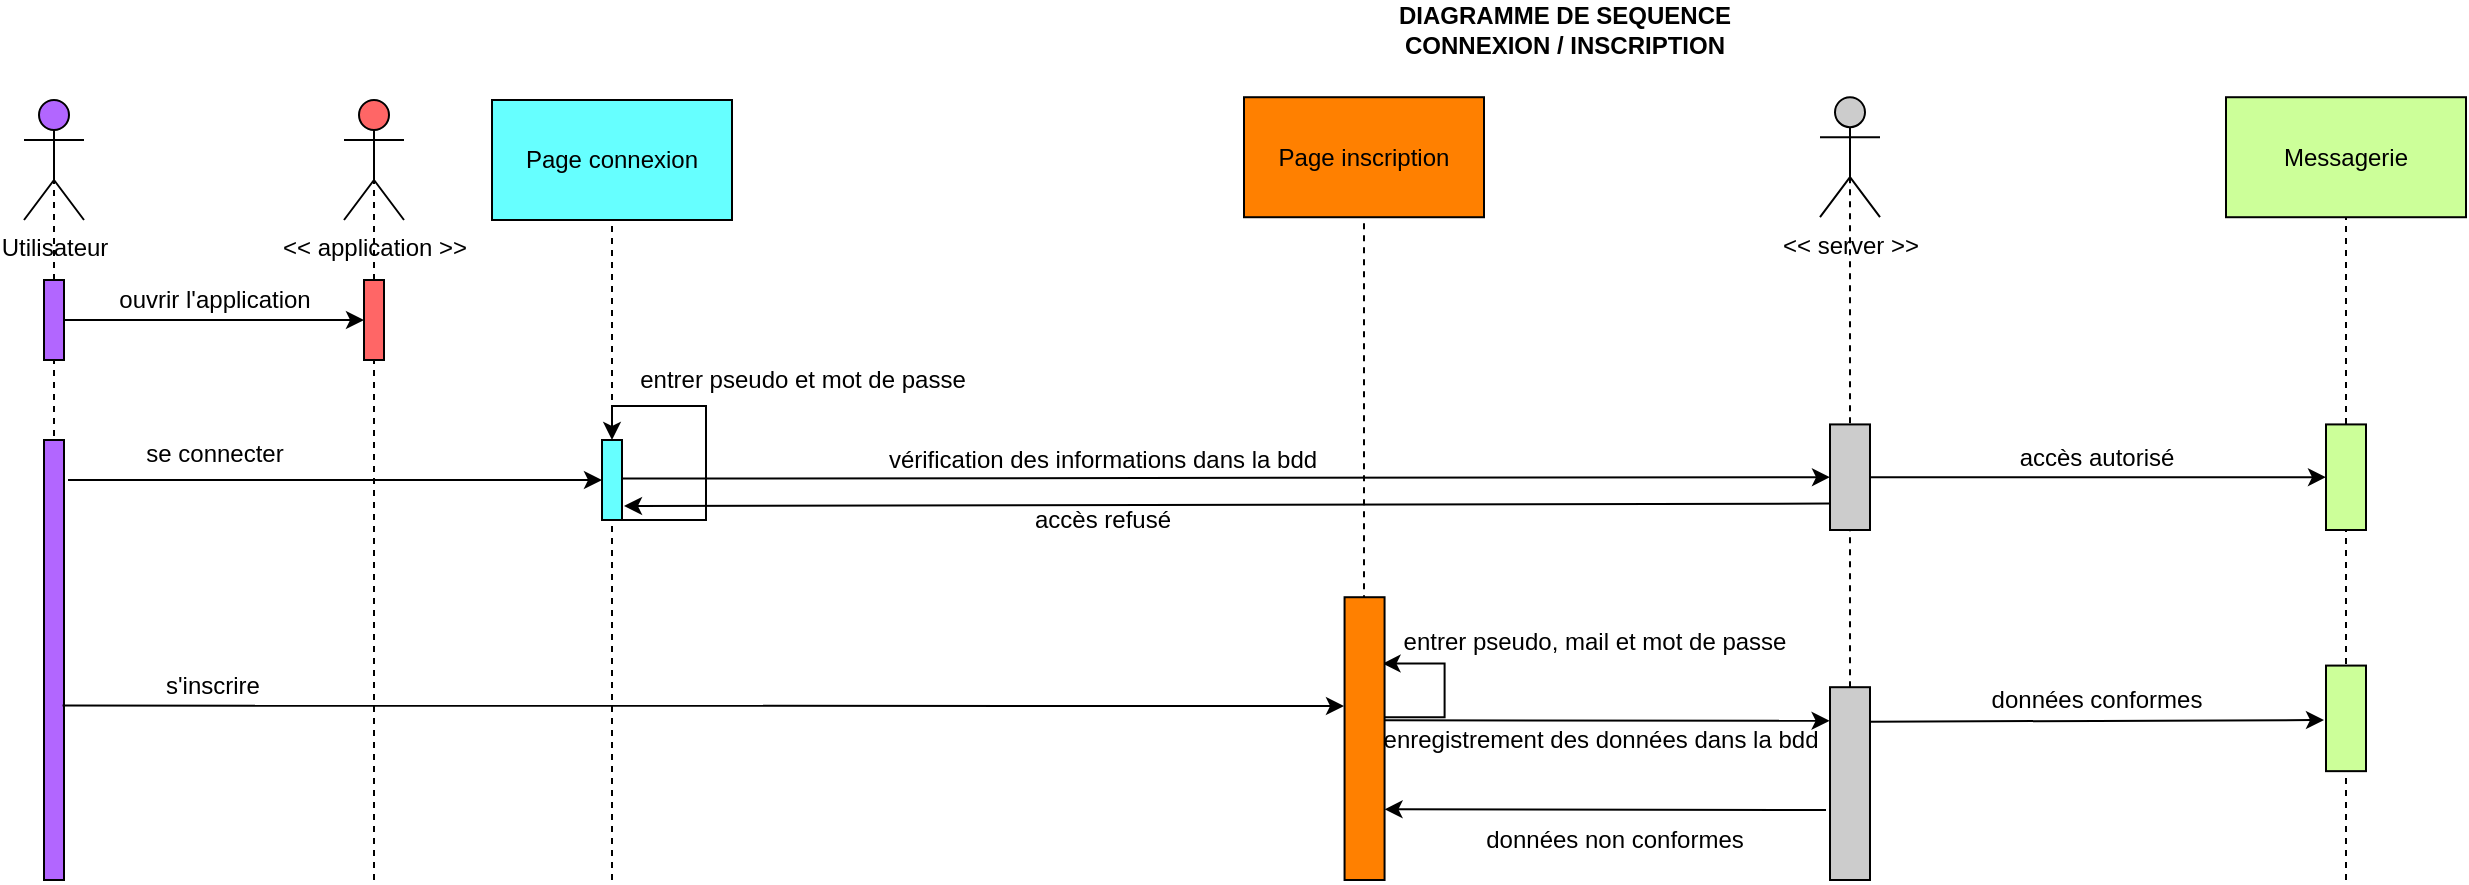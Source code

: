 <mxfile version="15.3.0" type="device"><diagram id="AM0xhpKbkET-VhJ2idW7" name="Page-1"><mxGraphModel dx="2130" dy="815" grid="1" gridSize="10" guides="1" tooltips="1" connect="1" arrows="1" fold="1" page="1" pageScale="1" pageWidth="827" pageHeight="1169" math="0" shadow="0"><root><mxCell id="0"/><mxCell id="1" parent="0"/><mxCell id="VBZJFwsdffEzWOCnubFp-8" value="" style="endArrow=none;dashed=1;html=1;entryX=0.5;entryY=0.5;entryDx=0;entryDy=0;entryPerimeter=0;startArrow=none;" edge="1" parent="1" target="VBZJFwsdffEzWOCnubFp-7"><mxGeometry width="50" height="50" relative="1" as="geometry"><mxPoint x="235" y="460" as="sourcePoint"/><mxPoint x="85.0" y="110" as="targetPoint"/></mxGeometry></mxCell><mxCell id="VBZJFwsdffEzWOCnubFp-1" value="Utilisateur" style="shape=umlActor;verticalLabelPosition=bottom;verticalAlign=top;html=1;outlineConnect=0;fillColor=#B266FF;" vertex="1" parent="1"><mxGeometry x="60" y="70" width="30" height="60" as="geometry"/></mxCell><mxCell id="VBZJFwsdffEzWOCnubFp-3" value="" style="endArrow=none;dashed=1;html=1;entryX=0.5;entryY=0.5;entryDx=0;entryDy=0;entryPerimeter=0;fillColor=#B266FF;" edge="1" parent="1" target="VBZJFwsdffEzWOCnubFp-1"><mxGeometry width="50" height="50" relative="1" as="geometry"><mxPoint x="75" y="400" as="sourcePoint"/><mxPoint x="110" y="280" as="targetPoint"/></mxGeometry></mxCell><mxCell id="VBZJFwsdffEzWOCnubFp-2" value="" style="rounded=0;whiteSpace=wrap;html=1;fillColor=#B266FF;" vertex="1" parent="1"><mxGeometry x="70" y="160" width="10" height="40" as="geometry"/></mxCell><mxCell id="VBZJFwsdffEzWOCnubFp-4" value="" style="endArrow=classic;html=1;exitX=1;exitY=0.333;exitDx=0;exitDy=0;exitPerimeter=0;" edge="1" parent="1"><mxGeometry width="50" height="50" relative="1" as="geometry"><mxPoint x="80" y="179.98" as="sourcePoint"/><mxPoint x="230" y="180" as="targetPoint"/></mxGeometry></mxCell><mxCell id="VBZJFwsdffEzWOCnubFp-6" value="ouvrir l'application" style="text;html=1;align=center;verticalAlign=middle;resizable=0;points=[];autosize=1;strokeColor=none;fillColor=none;" vertex="1" parent="1"><mxGeometry x="100" y="160" width="110" height="20" as="geometry"/></mxCell><mxCell id="VBZJFwsdffEzWOCnubFp-7" value="&amp;lt;&amp;lt; application &amp;gt;&amp;gt;" style="shape=umlActor;verticalLabelPosition=bottom;verticalAlign=top;html=1;outlineConnect=0;fillColor=#FF6666;" vertex="1" parent="1"><mxGeometry x="220" y="70" width="30" height="60" as="geometry"/></mxCell><mxCell id="VBZJFwsdffEzWOCnubFp-10" value="" style="rounded=0;whiteSpace=wrap;html=1;fillColor=#FF6666;" vertex="1" parent="1"><mxGeometry x="230" y="160" width="10" height="40" as="geometry"/></mxCell><mxCell id="VBZJFwsdffEzWOCnubFp-11" value="Page connexion" style="rounded=0;whiteSpace=wrap;html=1;fillColor=#66FFFF;" vertex="1" parent="1"><mxGeometry x="294" y="70" width="120" height="60" as="geometry"/></mxCell><mxCell id="VBZJFwsdffEzWOCnubFp-12" value="" style="endArrow=none;dashed=1;html=1;entryX=0.5;entryY=1;entryDx=0;entryDy=0;startArrow=none;" edge="1" parent="1" target="VBZJFwsdffEzWOCnubFp-11"><mxGeometry width="50" height="50" relative="1" as="geometry"><mxPoint x="354" y="460" as="sourcePoint"/><mxPoint x="245" y="110" as="targetPoint"/></mxGeometry></mxCell><mxCell id="VBZJFwsdffEzWOCnubFp-15" value="se connecter" style="text;html=1;align=center;verticalAlign=middle;resizable=0;points=[];autosize=1;strokeColor=none;fillColor=none;" vertex="1" parent="1"><mxGeometry x="115" y="237.21" width="80" height="20" as="geometry"/></mxCell><mxCell id="VBZJFwsdffEzWOCnubFp-17" value="s'inscrire" style="text;html=1;align=center;verticalAlign=middle;resizable=0;points=[];autosize=1;strokeColor=none;fillColor=none;" vertex="1" parent="1"><mxGeometry x="124.28" y="352.79" width="60" height="20" as="geometry"/></mxCell><mxCell id="VBZJFwsdffEzWOCnubFp-18" value="" style="rounded=0;whiteSpace=wrap;html=1;fillColor=#B266FF;" vertex="1" parent="1"><mxGeometry x="70" y="240" width="10" height="220" as="geometry"/></mxCell><mxCell id="JyncEitehn_fcY9Y_TbM-4" value="" style="endArrow=classic;html=1;entryX=0;entryY=0.5;entryDx=0;entryDy=0;" edge="1" parent="1" target="JyncEitehn_fcY9Y_TbM-10"><mxGeometry width="50" height="50" relative="1" as="geometry"><mxPoint x="82" y="260" as="sourcePoint"/><mxPoint x="330" y="257" as="targetPoint"/></mxGeometry></mxCell><mxCell id="JyncEitehn_fcY9Y_TbM-9" value="" style="endArrow=classic;html=1;exitX=1;exitY=0.75;exitDx=0;exitDy=0;" edge="1" parent="1"><mxGeometry width="50" height="50" relative="1" as="geometry"><mxPoint x="79.28" y="372.79" as="sourcePoint"/><mxPoint x="720" y="373" as="targetPoint"/></mxGeometry></mxCell><mxCell id="JyncEitehn_fcY9Y_TbM-18" style="edgeStyle=orthogonalEdgeStyle;rounded=0;orthogonalLoop=1;jettySize=auto;html=1;exitX=1;exitY=0.25;exitDx=0;exitDy=0;entryX=0.5;entryY=0;entryDx=0;entryDy=0;fillColor=#66FFFF;" edge="1" parent="1" source="JyncEitehn_fcY9Y_TbM-10" target="JyncEitehn_fcY9Y_TbM-10"><mxGeometry relative="1" as="geometry"><mxPoint x="350" y="223" as="targetPoint"/><Array as="points"><mxPoint x="359" y="280"/><mxPoint x="401" y="280"/><mxPoint x="401" y="223"/><mxPoint x="354" y="223"/></Array></mxGeometry></mxCell><mxCell id="JyncEitehn_fcY9Y_TbM-10" value="" style="rounded=0;whiteSpace=wrap;html=1;fillColor=#66FFFF;" vertex="1" parent="1"><mxGeometry x="349" y="240" width="10" height="40" as="geometry"/></mxCell><mxCell id="JyncEitehn_fcY9Y_TbM-19" value="entrer pseudo et mot de passe" style="text;html=1;align=center;verticalAlign=middle;resizable=0;points=[];autosize=1;strokeColor=none;fillColor=none;" vertex="1" parent="1"><mxGeometry x="359" y="200" width="180" height="20" as="geometry"/></mxCell><mxCell id="JyncEitehn_fcY9Y_TbM-20" value="Page inscription" style="rounded=0;whiteSpace=wrap;html=1;fillColor=#FF8000;" vertex="1" parent="1"><mxGeometry x="670" y="68.61" width="120" height="60" as="geometry"/></mxCell><mxCell id="JyncEitehn_fcY9Y_TbM-21" value="" style="endArrow=none;dashed=1;html=1;entryX=0.5;entryY=1;entryDx=0;entryDy=0;startArrow=none;fillColor=#FF8000;" edge="1" parent="1" target="JyncEitehn_fcY9Y_TbM-20"><mxGeometry width="50" height="50" relative="1" as="geometry"><mxPoint x="730" y="398.61" as="sourcePoint"/><mxPoint x="729.5" y="128.61" as="targetPoint"/></mxGeometry></mxCell><mxCell id="JyncEitehn_fcY9Y_TbM-30" style="edgeStyle=orthogonalEdgeStyle;rounded=0;orthogonalLoop=1;jettySize=auto;html=1;exitX=1;exitY=0.25;exitDx=0;exitDy=0;entryX=1;entryY=0.25;entryDx=0;entryDy=0;fillColor=#FF8000;" edge="1" parent="1"><mxGeometry relative="1" as="geometry"><mxPoint x="739.28" y="351.808" as="targetPoint"/><Array as="points"><mxPoint x="729.28" y="378.61"/><mxPoint x="770.28" y="378.61"/><mxPoint x="770.28" y="348.61"/></Array><mxPoint x="739.28" y="351.808" as="sourcePoint"/></mxGeometry></mxCell><mxCell id="JyncEitehn_fcY9Y_TbM-31" value="" style="rounded=0;whiteSpace=wrap;html=1;fillColor=#FF8000;" vertex="1" parent="1"><mxGeometry x="720.28" y="318.61" width="20" height="141.39" as="geometry"/></mxCell><mxCell id="JyncEitehn_fcY9Y_TbM-32" value="entrer pseudo, mail et mot de passe" style="text;html=1;align=center;verticalAlign=middle;resizable=0;points=[];autosize=1;strokeColor=none;fillColor=none;" vertex="1" parent="1"><mxGeometry x="740.28" y="331.4" width="210" height="20" as="geometry"/></mxCell><mxCell id="JyncEitehn_fcY9Y_TbM-33" value="&lt;b&gt;DIAGRAMME DE SEQUENCE&lt;br&gt;CONNEXION / INSCRIPTION&lt;/b&gt;" style="text;html=1;align=center;verticalAlign=middle;resizable=0;points=[];autosize=1;strokeColor=none;fillColor=none;" vertex="1" parent="1"><mxGeometry x="740.28" y="20" width="180" height="30" as="geometry"/></mxCell><mxCell id="JyncEitehn_fcY9Y_TbM-40" value="&amp;lt;&amp;lt; server &amp;gt;&amp;gt;" style="shape=umlActor;verticalLabelPosition=bottom;verticalAlign=top;html=1;outlineConnect=0;fillColor=#CCCCCC;" vertex="1" parent="1"><mxGeometry x="958" y="68.61" width="30" height="60" as="geometry"/></mxCell><mxCell id="JyncEitehn_fcY9Y_TbM-42" value="" style="endArrow=classic;html=1;exitX=1;exitY=0.25;exitDx=0;exitDy=0;entryX=0;entryY=0.5;entryDx=0;entryDy=0;" edge="1" parent="1" target="JyncEitehn_fcY9Y_TbM-46"><mxGeometry width="50" height="50" relative="1" as="geometry"><mxPoint x="359.0" y="259.31" as="sourcePoint"/><mxPoint x="830" y="259" as="targetPoint"/></mxGeometry></mxCell><mxCell id="JyncEitehn_fcY9Y_TbM-43" value="vérification des informations dans la bdd" style="text;html=1;align=center;verticalAlign=middle;resizable=0;points=[];autosize=1;strokeColor=none;fillColor=none;" vertex="1" parent="1"><mxGeometry x="484.28" y="240" width="230" height="20" as="geometry"/></mxCell><mxCell id="JyncEitehn_fcY9Y_TbM-44" value="" style="endArrow=none;dashed=1;html=1;startArrow=none;entryX=0.5;entryY=0.5;entryDx=0;entryDy=0;entryPerimeter=0;fillColor=#CCCCCC;" edge="1" parent="1" source="JyncEitehn_fcY9Y_TbM-60" target="JyncEitehn_fcY9Y_TbM-40"><mxGeometry width="50" height="50" relative="1" as="geometry"><mxPoint x="973" y="398.61" as="sourcePoint"/><mxPoint x="981" y="188.61" as="targetPoint"/></mxGeometry></mxCell><mxCell id="JyncEitehn_fcY9Y_TbM-46" value="" style="rounded=0;whiteSpace=wrap;html=1;fillColor=#CCCCCC;" vertex="1" parent="1"><mxGeometry x="963" y="232.21" width="20" height="52.79" as="geometry"/></mxCell><mxCell id="JyncEitehn_fcY9Y_TbM-48" value="Messagerie" style="rounded=0;whiteSpace=wrap;html=1;fillColor=#CCFF99;" vertex="1" parent="1"><mxGeometry x="1161" y="68.61" width="120" height="60" as="geometry"/></mxCell><mxCell id="JyncEitehn_fcY9Y_TbM-49" value="" style="endArrow=none;dashed=1;html=1;entryX=0.5;entryY=1;entryDx=0;entryDy=0;startArrow=none;" edge="1" parent="1" target="JyncEitehn_fcY9Y_TbM-48"><mxGeometry width="50" height="50" relative="1" as="geometry"><mxPoint x="1221" y="460" as="sourcePoint"/><mxPoint x="1220.66" y="143.61" as="targetPoint"/></mxGeometry></mxCell><mxCell id="JyncEitehn_fcY9Y_TbM-51" value="" style="endArrow=classic;html=1;exitX=1;exitY=0.5;exitDx=0;exitDy=0;entryX=0;entryY=0.5;entryDx=0;entryDy=0;" edge="1" parent="1" source="JyncEitehn_fcY9Y_TbM-46" target="JyncEitehn_fcY9Y_TbM-52"><mxGeometry width="50" height="50" relative="1" as="geometry"><mxPoint x="1041" y="268.61" as="sourcePoint"/><mxPoint x="1201" y="258.61" as="targetPoint"/></mxGeometry></mxCell><mxCell id="JyncEitehn_fcY9Y_TbM-52" value="" style="rounded=0;whiteSpace=wrap;html=1;fillColor=#CCFF99;" vertex="1" parent="1"><mxGeometry x="1211" y="232.21" width="20" height="52.79" as="geometry"/></mxCell><mxCell id="JyncEitehn_fcY9Y_TbM-54" value="accès autorisé" style="text;html=1;align=center;verticalAlign=middle;resizable=0;points=[];autosize=1;strokeColor=none;fillColor=none;" vertex="1" parent="1"><mxGeometry x="1051" y="238.61" width="90" height="20" as="geometry"/></mxCell><mxCell id="JyncEitehn_fcY9Y_TbM-55" value="" style="endArrow=classic;html=1;exitX=1;exitY=0.75;exitDx=0;exitDy=0;entryX=-0.01;entryY=0.174;entryDx=0;entryDy=0;entryPerimeter=0;" edge="1" parent="1" target="JyncEitehn_fcY9Y_TbM-60"><mxGeometry width="50" height="50" relative="1" as="geometry"><mxPoint x="740.28" y="380.17" as="sourcePoint"/><mxPoint x="960" y="370" as="targetPoint"/></mxGeometry></mxCell><mxCell id="JyncEitehn_fcY9Y_TbM-57" value="" style="endArrow=classic;html=1;exitX=0;exitY=0.75;exitDx=0;exitDy=0;" edge="1" parent="1" source="JyncEitehn_fcY9Y_TbM-46"><mxGeometry width="50" height="50" relative="1" as="geometry"><mxPoint x="862" y="269.995" as="sourcePoint"/><mxPoint x="360" y="273" as="targetPoint"/></mxGeometry></mxCell><mxCell id="JyncEitehn_fcY9Y_TbM-58" value="accès refusé" style="text;html=1;align=center;verticalAlign=middle;resizable=0;points=[];autosize=1;strokeColor=none;fillColor=none;" vertex="1" parent="1"><mxGeometry x="559.28" y="270" width="80" height="20" as="geometry"/></mxCell><mxCell id="JyncEitehn_fcY9Y_TbM-59" value="enregistrement des données dans la bdd" style="text;html=1;align=center;verticalAlign=middle;resizable=0;points=[];autosize=1;strokeColor=none;fillColor=none;" vertex="1" parent="1"><mxGeometry x="733" y="380" width="230" height="20" as="geometry"/></mxCell><mxCell id="JyncEitehn_fcY9Y_TbM-60" value="" style="rounded=0;whiteSpace=wrap;html=1;fillColor=#CCCCCC;" vertex="1" parent="1"><mxGeometry x="963" y="363.6" width="20" height="96.4" as="geometry"/></mxCell><mxCell id="JyncEitehn_fcY9Y_TbM-62" value="" style="endArrow=classic;html=1;exitX=1;exitY=0.75;exitDx=0;exitDy=0;" edge="1" parent="1"><mxGeometry width="50" height="50" relative="1" as="geometry"><mxPoint x="983" y="380.88" as="sourcePoint"/><mxPoint x="1210" y="380" as="targetPoint"/></mxGeometry></mxCell><mxCell id="JyncEitehn_fcY9Y_TbM-63" value="données conformes" style="text;html=1;align=center;verticalAlign=middle;resizable=0;points=[];autosize=1;strokeColor=none;fillColor=none;" vertex="1" parent="1"><mxGeometry x="1036" y="359.99" width="120" height="20" as="geometry"/></mxCell><mxCell id="JyncEitehn_fcY9Y_TbM-64" value="" style="rounded=0;whiteSpace=wrap;html=1;fillColor=#CCFF99;" vertex="1" parent="1"><mxGeometry x="1211" y="352.79" width="20" height="52.79" as="geometry"/></mxCell><mxCell id="JyncEitehn_fcY9Y_TbM-66" value="" style="endArrow=classic;html=1;entryX=1;entryY=0.75;entryDx=0;entryDy=0;" edge="1" parent="1" target="JyncEitehn_fcY9Y_TbM-31"><mxGeometry width="50" height="50" relative="1" as="geometry"><mxPoint x="961" y="425" as="sourcePoint"/><mxPoint x="740" y="412" as="targetPoint"/></mxGeometry></mxCell><mxCell id="JyncEitehn_fcY9Y_TbM-69" value="données non conformes" style="text;html=1;align=center;verticalAlign=middle;resizable=0;points=[];autosize=1;strokeColor=none;fillColor=none;" vertex="1" parent="1"><mxGeometry x="785.28" y="430" width="140" height="20" as="geometry"/></mxCell></root></mxGraphModel></diagram></mxfile>